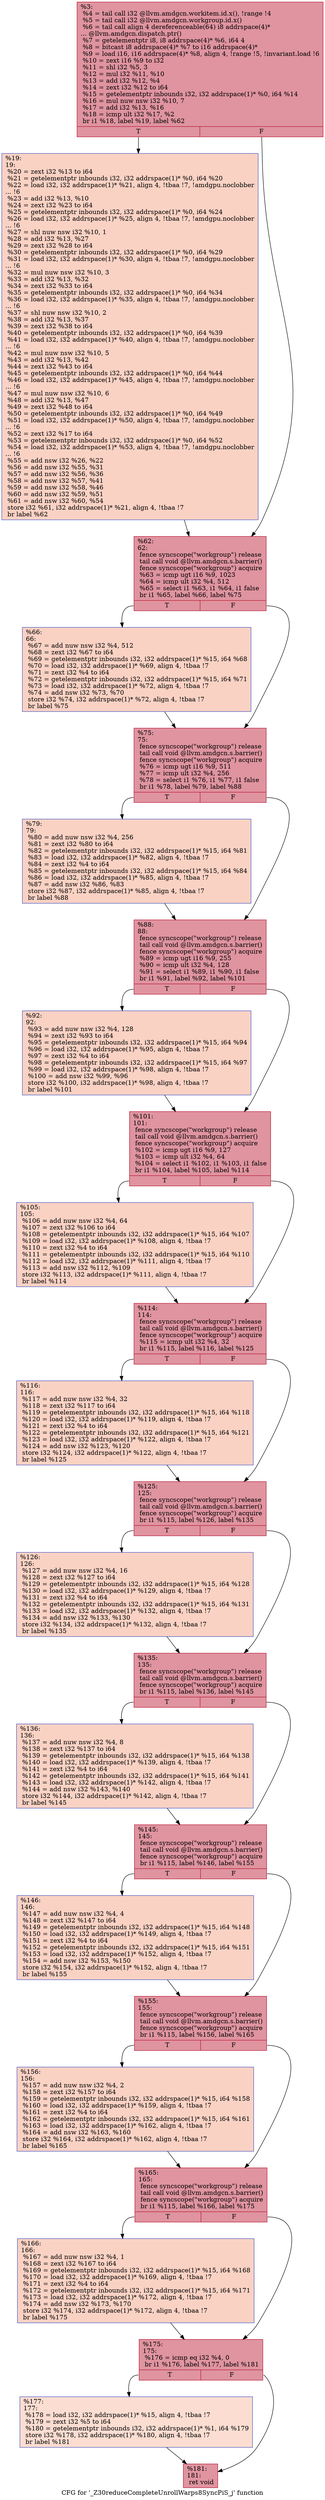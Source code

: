 digraph "CFG for '_Z30reduceCompleteUnrollWarps8SyncPiS_j' function" {
	label="CFG for '_Z30reduceCompleteUnrollWarps8SyncPiS_j' function";

	Node0x536c810 [shape=record,color="#b70d28ff", style=filled, fillcolor="#b70d2870",label="{%3:\l  %4 = tail call i32 @llvm.amdgcn.workitem.id.x(), !range !4\l  %5 = tail call i32 @llvm.amdgcn.workgroup.id.x()\l  %6 = tail call align 4 dereferenceable(64) i8 addrspace(4)*\l... @llvm.amdgcn.dispatch.ptr()\l  %7 = getelementptr i8, i8 addrspace(4)* %6, i64 4\l  %8 = bitcast i8 addrspace(4)* %7 to i16 addrspace(4)*\l  %9 = load i16, i16 addrspace(4)* %8, align 4, !range !5, !invariant.load !6\l  %10 = zext i16 %9 to i32\l  %11 = shl i32 %5, 3\l  %12 = mul i32 %11, %10\l  %13 = add i32 %12, %4\l  %14 = zext i32 %12 to i64\l  %15 = getelementptr inbounds i32, i32 addrspace(1)* %0, i64 %14\l  %16 = mul nuw nsw i32 %10, 7\l  %17 = add i32 %13, %16\l  %18 = icmp ult i32 %17, %2\l  br i1 %18, label %19, label %62\l|{<s0>T|<s1>F}}"];
	Node0x536c810:s0 -> Node0x536d5e0;
	Node0x536c810:s1 -> Node0x536eb50;
	Node0x536d5e0 [shape=record,color="#3d50c3ff", style=filled, fillcolor="#f4987a70",label="{%19:\l19:                                               \l  %20 = zext i32 %13 to i64\l  %21 = getelementptr inbounds i32, i32 addrspace(1)* %0, i64 %20\l  %22 = load i32, i32 addrspace(1)* %21, align 4, !tbaa !7, !amdgpu.noclobber\l... !6\l  %23 = add i32 %13, %10\l  %24 = zext i32 %23 to i64\l  %25 = getelementptr inbounds i32, i32 addrspace(1)* %0, i64 %24\l  %26 = load i32, i32 addrspace(1)* %25, align 4, !tbaa !7, !amdgpu.noclobber\l... !6\l  %27 = shl nuw nsw i32 %10, 1\l  %28 = add i32 %13, %27\l  %29 = zext i32 %28 to i64\l  %30 = getelementptr inbounds i32, i32 addrspace(1)* %0, i64 %29\l  %31 = load i32, i32 addrspace(1)* %30, align 4, !tbaa !7, !amdgpu.noclobber\l... !6\l  %32 = mul nuw nsw i32 %10, 3\l  %33 = add i32 %13, %32\l  %34 = zext i32 %33 to i64\l  %35 = getelementptr inbounds i32, i32 addrspace(1)* %0, i64 %34\l  %36 = load i32, i32 addrspace(1)* %35, align 4, !tbaa !7, !amdgpu.noclobber\l... !6\l  %37 = shl nuw nsw i32 %10, 2\l  %38 = add i32 %13, %37\l  %39 = zext i32 %38 to i64\l  %40 = getelementptr inbounds i32, i32 addrspace(1)* %0, i64 %39\l  %41 = load i32, i32 addrspace(1)* %40, align 4, !tbaa !7, !amdgpu.noclobber\l... !6\l  %42 = mul nuw nsw i32 %10, 5\l  %43 = add i32 %13, %42\l  %44 = zext i32 %43 to i64\l  %45 = getelementptr inbounds i32, i32 addrspace(1)* %0, i64 %44\l  %46 = load i32, i32 addrspace(1)* %45, align 4, !tbaa !7, !amdgpu.noclobber\l... !6\l  %47 = mul nuw nsw i32 %10, 6\l  %48 = add i32 %13, %47\l  %49 = zext i32 %48 to i64\l  %50 = getelementptr inbounds i32, i32 addrspace(1)* %0, i64 %49\l  %51 = load i32, i32 addrspace(1)* %50, align 4, !tbaa !7, !amdgpu.noclobber\l... !6\l  %52 = zext i32 %17 to i64\l  %53 = getelementptr inbounds i32, i32 addrspace(1)* %0, i64 %52\l  %54 = load i32, i32 addrspace(1)* %53, align 4, !tbaa !7, !amdgpu.noclobber\l... !6\l  %55 = add nsw i32 %26, %22\l  %56 = add nsw i32 %55, %31\l  %57 = add nsw i32 %56, %36\l  %58 = add nsw i32 %57, %41\l  %59 = add nsw i32 %58, %46\l  %60 = add nsw i32 %59, %51\l  %61 = add nsw i32 %60, %54\l  store i32 %61, i32 addrspace(1)* %21, align 4, !tbaa !7\l  br label %62\l}"];
	Node0x536d5e0 -> Node0x536eb50;
	Node0x536eb50 [shape=record,color="#b70d28ff", style=filled, fillcolor="#b70d2870",label="{%62:\l62:                                               \l  fence syncscope(\"workgroup\") release\l  tail call void @llvm.amdgcn.s.barrier()\l  fence syncscope(\"workgroup\") acquire\l  %63 = icmp ugt i16 %9, 1023\l  %64 = icmp ult i32 %4, 512\l  %65 = select i1 %63, i1 %64, i1 false\l  br i1 %65, label %66, label %75\l|{<s0>T|<s1>F}}"];
	Node0x536eb50:s0 -> Node0x53702b0;
	Node0x536eb50:s1 -> Node0x5370340;
	Node0x53702b0 [shape=record,color="#3d50c3ff", style=filled, fillcolor="#f4987a70",label="{%66:\l66:                                               \l  %67 = add nuw nsw i32 %4, 512\l  %68 = zext i32 %67 to i64\l  %69 = getelementptr inbounds i32, i32 addrspace(1)* %15, i64 %68\l  %70 = load i32, i32 addrspace(1)* %69, align 4, !tbaa !7\l  %71 = zext i32 %4 to i64\l  %72 = getelementptr inbounds i32, i32 addrspace(1)* %15, i64 %71\l  %73 = load i32, i32 addrspace(1)* %72, align 4, !tbaa !7\l  %74 = add nsw i32 %73, %70\l  store i32 %74, i32 addrspace(1)* %72, align 4, !tbaa !7\l  br label %75\l}"];
	Node0x53702b0 -> Node0x5370340;
	Node0x5370340 [shape=record,color="#b70d28ff", style=filled, fillcolor="#b70d2870",label="{%75:\l75:                                               \l  fence syncscope(\"workgroup\") release\l  tail call void @llvm.amdgcn.s.barrier()\l  fence syncscope(\"workgroup\") acquire\l  %76 = icmp ugt i16 %9, 511\l  %77 = icmp ult i32 %4, 256\l  %78 = select i1 %76, i1 %77, i1 false\l  br i1 %78, label %79, label %88\l|{<s0>T|<s1>F}}"];
	Node0x5370340:s0 -> Node0x5372630;
	Node0x5370340:s1 -> Node0x5372680;
	Node0x5372630 [shape=record,color="#3d50c3ff", style=filled, fillcolor="#f4987a70",label="{%79:\l79:                                               \l  %80 = add nuw nsw i32 %4, 256\l  %81 = zext i32 %80 to i64\l  %82 = getelementptr inbounds i32, i32 addrspace(1)* %15, i64 %81\l  %83 = load i32, i32 addrspace(1)* %82, align 4, !tbaa !7\l  %84 = zext i32 %4 to i64\l  %85 = getelementptr inbounds i32, i32 addrspace(1)* %15, i64 %84\l  %86 = load i32, i32 addrspace(1)* %85, align 4, !tbaa !7\l  %87 = add nsw i32 %86, %83\l  store i32 %87, i32 addrspace(1)* %85, align 4, !tbaa !7\l  br label %88\l}"];
	Node0x5372630 -> Node0x5372680;
	Node0x5372680 [shape=record,color="#b70d28ff", style=filled, fillcolor="#b70d2870",label="{%88:\l88:                                               \l  fence syncscope(\"workgroup\") release\l  tail call void @llvm.amdgcn.s.barrier()\l  fence syncscope(\"workgroup\") acquire\l  %89 = icmp ugt i16 %9, 255\l  %90 = icmp ult i32 %4, 128\l  %91 = select i1 %89, i1 %90, i1 false\l  br i1 %91, label %92, label %101\l|{<s0>T|<s1>F}}"];
	Node0x5372680:s0 -> Node0x5373080;
	Node0x5372680:s1 -> Node0x53730d0;
	Node0x5373080 [shape=record,color="#3d50c3ff", style=filled, fillcolor="#f4987a70",label="{%92:\l92:                                               \l  %93 = add nuw nsw i32 %4, 128\l  %94 = zext i32 %93 to i64\l  %95 = getelementptr inbounds i32, i32 addrspace(1)* %15, i64 %94\l  %96 = load i32, i32 addrspace(1)* %95, align 4, !tbaa !7\l  %97 = zext i32 %4 to i64\l  %98 = getelementptr inbounds i32, i32 addrspace(1)* %15, i64 %97\l  %99 = load i32, i32 addrspace(1)* %98, align 4, !tbaa !7\l  %100 = add nsw i32 %99, %96\l  store i32 %100, i32 addrspace(1)* %98, align 4, !tbaa !7\l  br label %101\l}"];
	Node0x5373080 -> Node0x53730d0;
	Node0x53730d0 [shape=record,color="#b70d28ff", style=filled, fillcolor="#b70d2870",label="{%101:\l101:                                              \l  fence syncscope(\"workgroup\") release\l  tail call void @llvm.amdgcn.s.barrier()\l  fence syncscope(\"workgroup\") acquire\l  %102 = icmp ugt i16 %9, 127\l  %103 = icmp ult i32 %4, 64\l  %104 = select i1 %102, i1 %103, i1 false\l  br i1 %104, label %105, label %114\l|{<s0>T|<s1>F}}"];
	Node0x53730d0:s0 -> Node0x5373a90;
	Node0x53730d0:s1 -> Node0x5373ae0;
	Node0x5373a90 [shape=record,color="#3d50c3ff", style=filled, fillcolor="#f4987a70",label="{%105:\l105:                                              \l  %106 = add nuw nsw i32 %4, 64\l  %107 = zext i32 %106 to i64\l  %108 = getelementptr inbounds i32, i32 addrspace(1)* %15, i64 %107\l  %109 = load i32, i32 addrspace(1)* %108, align 4, !tbaa !7\l  %110 = zext i32 %4 to i64\l  %111 = getelementptr inbounds i32, i32 addrspace(1)* %15, i64 %110\l  %112 = load i32, i32 addrspace(1)* %111, align 4, !tbaa !7\l  %113 = add nsw i32 %112, %109\l  store i32 %113, i32 addrspace(1)* %111, align 4, !tbaa !7\l  br label %114\l}"];
	Node0x5373a90 -> Node0x5373ae0;
	Node0x5373ae0 [shape=record,color="#b70d28ff", style=filled, fillcolor="#b70d2870",label="{%114:\l114:                                              \l  fence syncscope(\"workgroup\") release\l  tail call void @llvm.amdgcn.s.barrier()\l  fence syncscope(\"workgroup\") acquire\l  %115 = icmp ult i32 %4, 32\l  br i1 %115, label %116, label %125\l|{<s0>T|<s1>F}}"];
	Node0x5373ae0:s0 -> Node0x5374330;
	Node0x5373ae0:s1 -> Node0x5374380;
	Node0x5374330 [shape=record,color="#3d50c3ff", style=filled, fillcolor="#f4987a70",label="{%116:\l116:                                              \l  %117 = add nuw nsw i32 %4, 32\l  %118 = zext i32 %117 to i64\l  %119 = getelementptr inbounds i32, i32 addrspace(1)* %15, i64 %118\l  %120 = load i32, i32 addrspace(1)* %119, align 4, !tbaa !7\l  %121 = zext i32 %4 to i64\l  %122 = getelementptr inbounds i32, i32 addrspace(1)* %15, i64 %121\l  %123 = load i32, i32 addrspace(1)* %122, align 4, !tbaa !7\l  %124 = add nsw i32 %123, %120\l  store i32 %124, i32 addrspace(1)* %122, align 4, !tbaa !7\l  br label %125\l}"];
	Node0x5374330 -> Node0x5374380;
	Node0x5374380 [shape=record,color="#b70d28ff", style=filled, fillcolor="#b70d2870",label="{%125:\l125:                                              \l  fence syncscope(\"workgroup\") release\l  tail call void @llvm.amdgcn.s.barrier()\l  fence syncscope(\"workgroup\") acquire\l  br i1 %115, label %126, label %135\l|{<s0>T|<s1>F}}"];
	Node0x5374380:s0 -> Node0x5374b40;
	Node0x5374380:s1 -> Node0x5374b90;
	Node0x5374b40 [shape=record,color="#3d50c3ff", style=filled, fillcolor="#f4987a70",label="{%126:\l126:                                              \l  %127 = add nuw nsw i32 %4, 16\l  %128 = zext i32 %127 to i64\l  %129 = getelementptr inbounds i32, i32 addrspace(1)* %15, i64 %128\l  %130 = load i32, i32 addrspace(1)* %129, align 4, !tbaa !7\l  %131 = zext i32 %4 to i64\l  %132 = getelementptr inbounds i32, i32 addrspace(1)* %15, i64 %131\l  %133 = load i32, i32 addrspace(1)* %132, align 4, !tbaa !7\l  %134 = add nsw i32 %133, %130\l  store i32 %134, i32 addrspace(1)* %132, align 4, !tbaa !7\l  br label %135\l}"];
	Node0x5374b40 -> Node0x5374b90;
	Node0x5374b90 [shape=record,color="#b70d28ff", style=filled, fillcolor="#b70d2870",label="{%135:\l135:                                              \l  fence syncscope(\"workgroup\") release\l  tail call void @llvm.amdgcn.s.barrier()\l  fence syncscope(\"workgroup\") acquire\l  br i1 %115, label %136, label %145\l|{<s0>T|<s1>F}}"];
	Node0x5374b90:s0 -> Node0x5375780;
	Node0x5374b90:s1 -> Node0x53757d0;
	Node0x5375780 [shape=record,color="#3d50c3ff", style=filled, fillcolor="#f4987a70",label="{%136:\l136:                                              \l  %137 = add nuw nsw i32 %4, 8\l  %138 = zext i32 %137 to i64\l  %139 = getelementptr inbounds i32, i32 addrspace(1)* %15, i64 %138\l  %140 = load i32, i32 addrspace(1)* %139, align 4, !tbaa !7\l  %141 = zext i32 %4 to i64\l  %142 = getelementptr inbounds i32, i32 addrspace(1)* %15, i64 %141\l  %143 = load i32, i32 addrspace(1)* %142, align 4, !tbaa !7\l  %144 = add nsw i32 %143, %140\l  store i32 %144, i32 addrspace(1)* %142, align 4, !tbaa !7\l  br label %145\l}"];
	Node0x5375780 -> Node0x53757d0;
	Node0x53757d0 [shape=record,color="#b70d28ff", style=filled, fillcolor="#b70d2870",label="{%145:\l145:                                              \l  fence syncscope(\"workgroup\") release\l  tail call void @llvm.amdgcn.s.barrier()\l  fence syncscope(\"workgroup\") acquire\l  br i1 %115, label %146, label %155\l|{<s0>T|<s1>F}}"];
	Node0x53757d0:s0 -> Node0x5375f60;
	Node0x53757d0:s1 -> Node0x5375fb0;
	Node0x5375f60 [shape=record,color="#3d50c3ff", style=filled, fillcolor="#f4987a70",label="{%146:\l146:                                              \l  %147 = add nuw nsw i32 %4, 4\l  %148 = zext i32 %147 to i64\l  %149 = getelementptr inbounds i32, i32 addrspace(1)* %15, i64 %148\l  %150 = load i32, i32 addrspace(1)* %149, align 4, !tbaa !7\l  %151 = zext i32 %4 to i64\l  %152 = getelementptr inbounds i32, i32 addrspace(1)* %15, i64 %151\l  %153 = load i32, i32 addrspace(1)* %152, align 4, !tbaa !7\l  %154 = add nsw i32 %153, %150\l  store i32 %154, i32 addrspace(1)* %152, align 4, !tbaa !7\l  br label %155\l}"];
	Node0x5375f60 -> Node0x5375fb0;
	Node0x5375fb0 [shape=record,color="#b70d28ff", style=filled, fillcolor="#b70d2870",label="{%155:\l155:                                              \l  fence syncscope(\"workgroup\") release\l  tail call void @llvm.amdgcn.s.barrier()\l  fence syncscope(\"workgroup\") acquire\l  br i1 %115, label %156, label %165\l|{<s0>T|<s1>F}}"];
	Node0x5375fb0:s0 -> Node0x5376770;
	Node0x5375fb0:s1 -> Node0x53767c0;
	Node0x5376770 [shape=record,color="#3d50c3ff", style=filled, fillcolor="#f4987a70",label="{%156:\l156:                                              \l  %157 = add nuw nsw i32 %4, 2\l  %158 = zext i32 %157 to i64\l  %159 = getelementptr inbounds i32, i32 addrspace(1)* %15, i64 %158\l  %160 = load i32, i32 addrspace(1)* %159, align 4, !tbaa !7\l  %161 = zext i32 %4 to i64\l  %162 = getelementptr inbounds i32, i32 addrspace(1)* %15, i64 %161\l  %163 = load i32, i32 addrspace(1)* %162, align 4, !tbaa !7\l  %164 = add nsw i32 %163, %160\l  store i32 %164, i32 addrspace(1)* %162, align 4, !tbaa !7\l  br label %165\l}"];
	Node0x5376770 -> Node0x53767c0;
	Node0x53767c0 [shape=record,color="#b70d28ff", style=filled, fillcolor="#b70d2870",label="{%165:\l165:                                              \l  fence syncscope(\"workgroup\") release\l  tail call void @llvm.amdgcn.s.barrier()\l  fence syncscope(\"workgroup\") acquire\l  br i1 %115, label %166, label %175\l|{<s0>T|<s1>F}}"];
	Node0x53767c0:s0 -> Node0x5376f50;
	Node0x53767c0:s1 -> Node0x5376fa0;
	Node0x5376f50 [shape=record,color="#3d50c3ff", style=filled, fillcolor="#f4987a70",label="{%166:\l166:                                              \l  %167 = add nuw nsw i32 %4, 1\l  %168 = zext i32 %167 to i64\l  %169 = getelementptr inbounds i32, i32 addrspace(1)* %15, i64 %168\l  %170 = load i32, i32 addrspace(1)* %169, align 4, !tbaa !7\l  %171 = zext i32 %4 to i64\l  %172 = getelementptr inbounds i32, i32 addrspace(1)* %15, i64 %171\l  %173 = load i32, i32 addrspace(1)* %172, align 4, !tbaa !7\l  %174 = add nsw i32 %173, %170\l  store i32 %174, i32 addrspace(1)* %172, align 4, !tbaa !7\l  br label %175\l}"];
	Node0x5376f50 -> Node0x5376fa0;
	Node0x5376fa0 [shape=record,color="#b70d28ff", style=filled, fillcolor="#b70d2870",label="{%175:\l175:                                              \l  %176 = icmp eq i32 %4, 0\l  br i1 %176, label %177, label %181\l|{<s0>T|<s1>F}}"];
	Node0x5376fa0:s0 -> Node0x5377650;
	Node0x5376fa0:s1 -> Node0x53776a0;
	Node0x5377650 [shape=record,color="#3d50c3ff", style=filled, fillcolor="#f7b39670",label="{%177:\l177:                                              \l  %178 = load i32, i32 addrspace(1)* %15, align 4, !tbaa !7\l  %179 = zext i32 %5 to i64\l  %180 = getelementptr inbounds i32, i32 addrspace(1)* %1, i64 %179\l  store i32 %178, i32 addrspace(1)* %180, align 4, !tbaa !7\l  br label %181\l}"];
	Node0x5377650 -> Node0x53776a0;
	Node0x53776a0 [shape=record,color="#b70d28ff", style=filled, fillcolor="#b70d2870",label="{%181:\l181:                                              \l  ret void\l}"];
}
